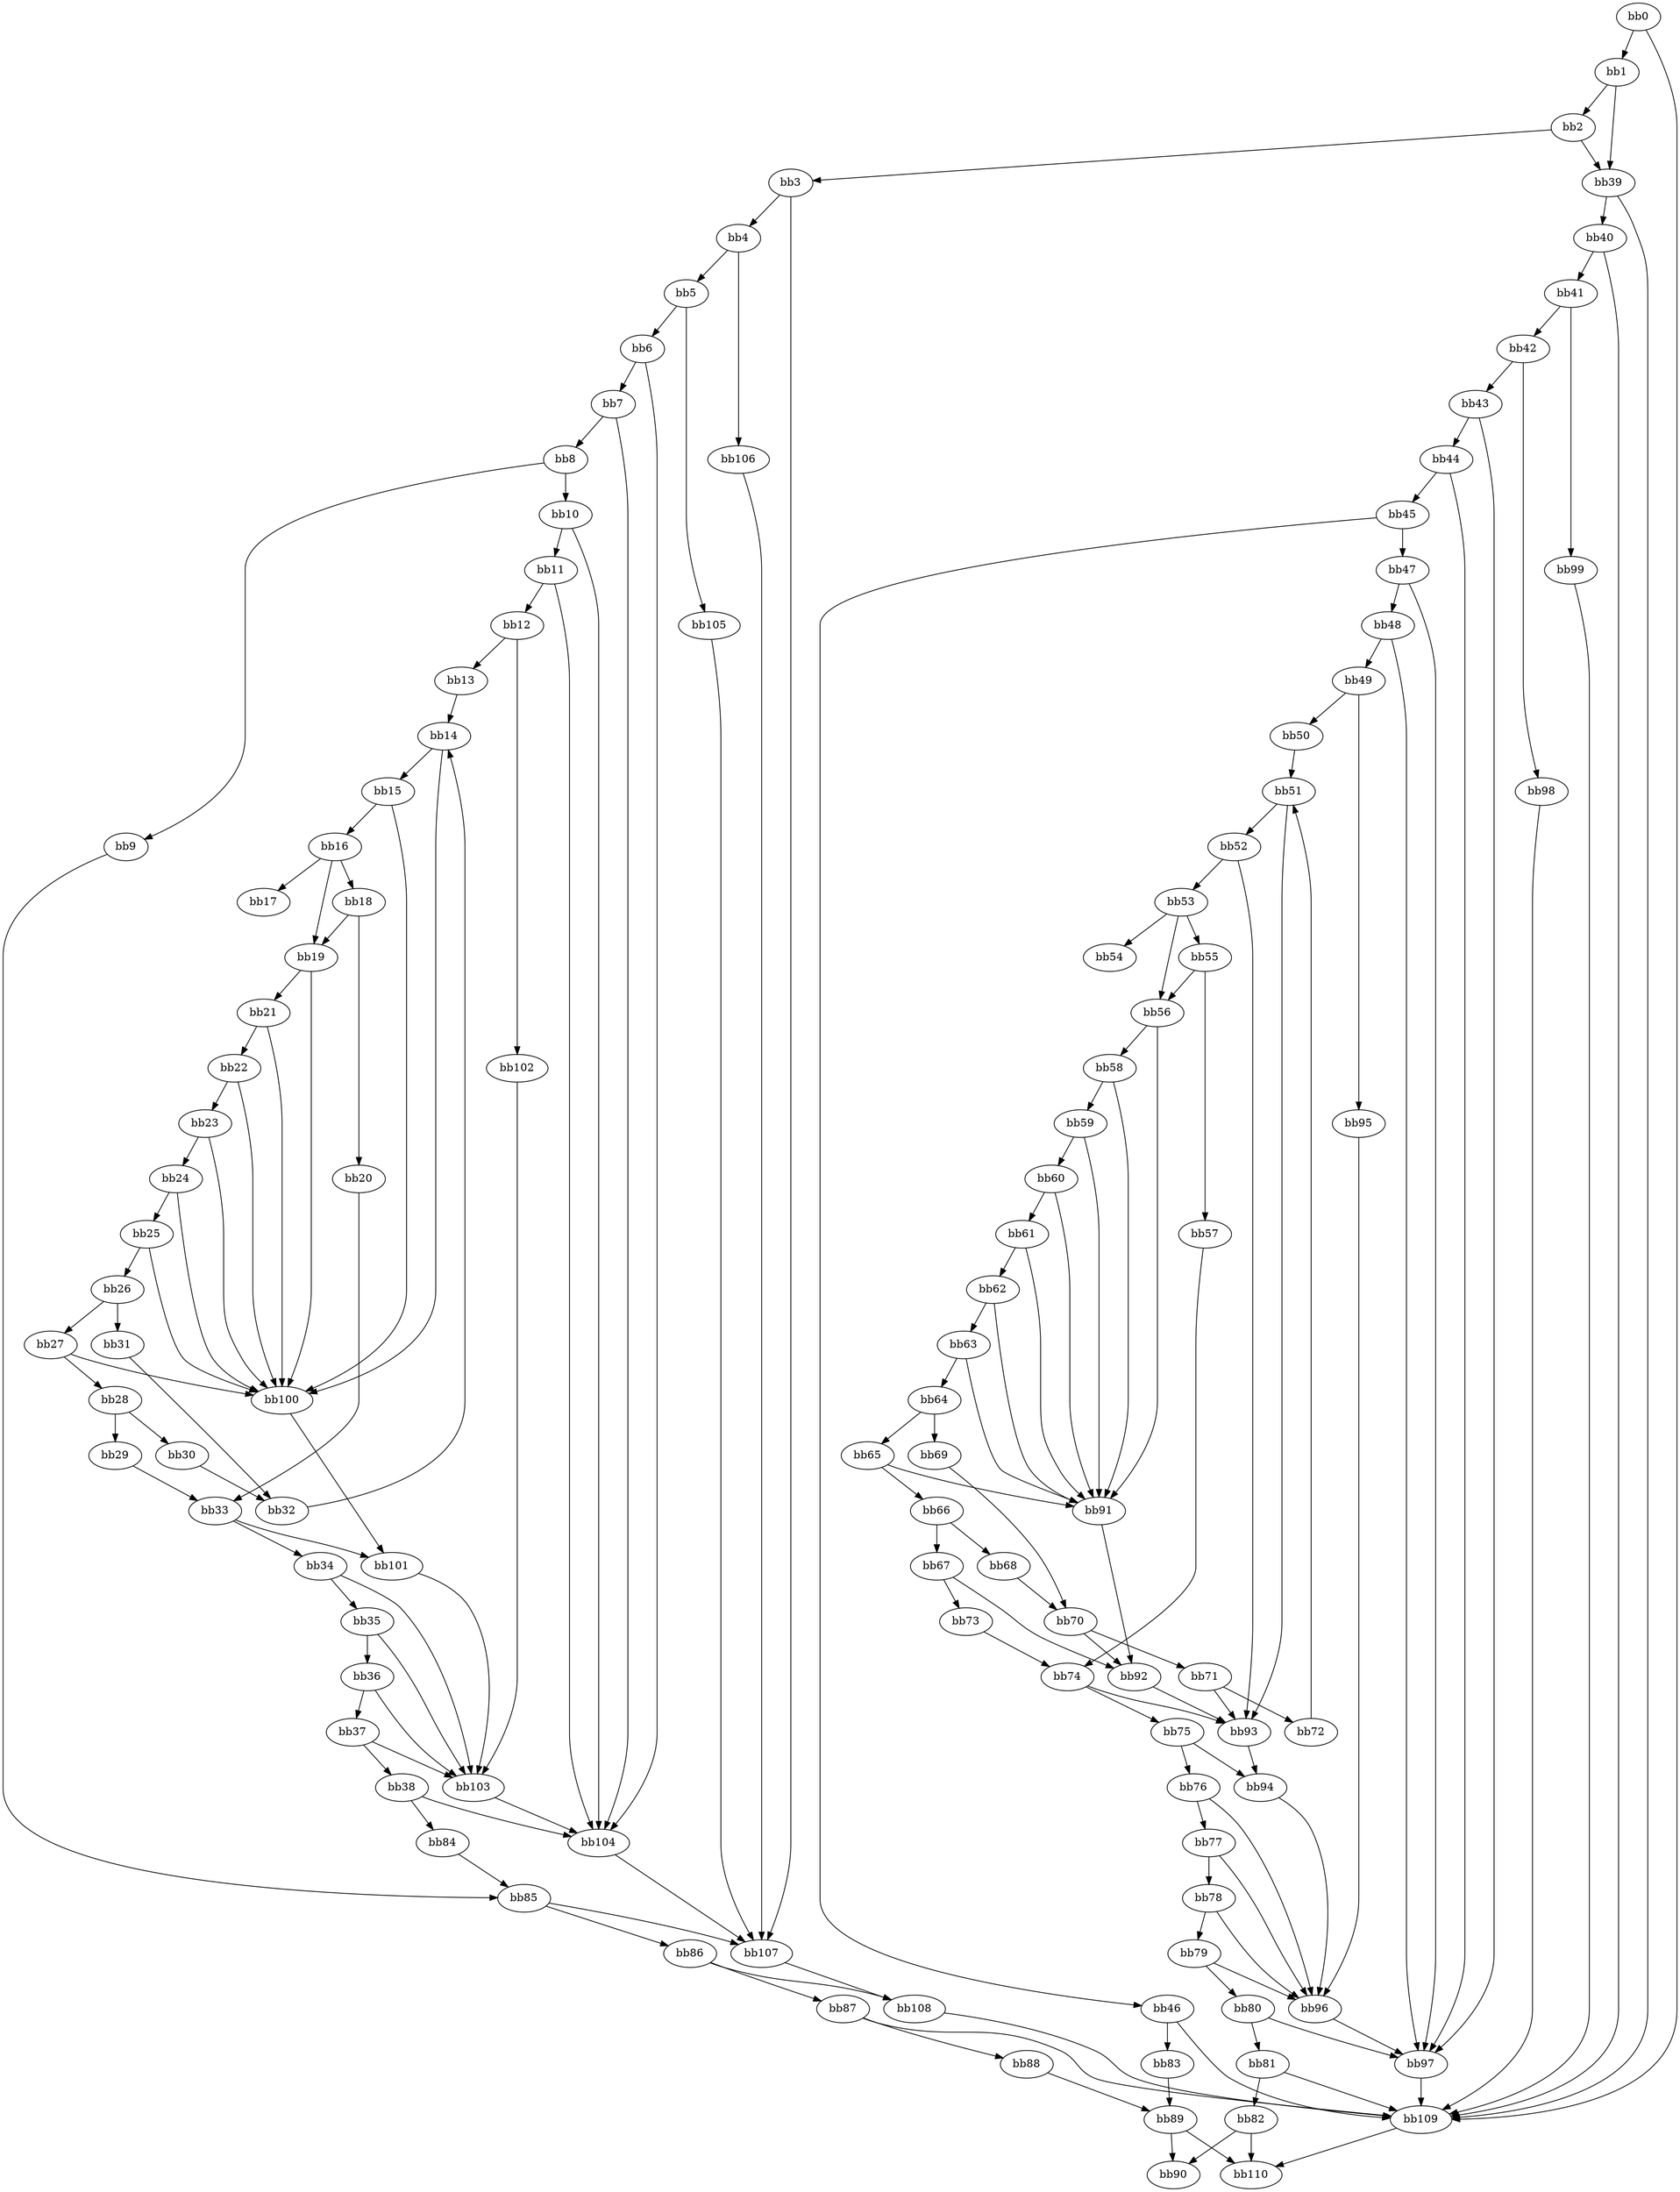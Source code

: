 digraph {
    0 [ label = "bb0\l" ]
    1 [ label = "bb1\l" ]
    2 [ label = "bb2\l" ]
    3 [ label = "bb3\l" ]
    4 [ label = "bb4\l" ]
    5 [ label = "bb5\l" ]
    6 [ label = "bb6\l" ]
    7 [ label = "bb7\l" ]
    8 [ label = "bb8\l" ]
    9 [ label = "bb9\l" ]
    10 [ label = "bb10\l" ]
    11 [ label = "bb11\l" ]
    12 [ label = "bb12\l" ]
    13 [ label = "bb13\l" ]
    14 [ label = "bb14\l" ]
    15 [ label = "bb15\l" ]
    16 [ label = "bb16\l" ]
    17 [ label = "bb17\l" ]
    18 [ label = "bb18\l" ]
    19 [ label = "bb19\l" ]
    20 [ label = "bb20\l" ]
    21 [ label = "bb21\l" ]
    22 [ label = "bb22\l" ]
    23 [ label = "bb23\l" ]
    24 [ label = "bb24\l" ]
    25 [ label = "bb25\l" ]
    26 [ label = "bb26\l" ]
    27 [ label = "bb27\l" ]
    28 [ label = "bb28\l" ]
    29 [ label = "bb29\l" ]
    30 [ label = "bb30\l" ]
    31 [ label = "bb31\l" ]
    32 [ label = "bb32\l" ]
    33 [ label = "bb33\l" ]
    34 [ label = "bb34\l" ]
    35 [ label = "bb35\l" ]
    36 [ label = "bb36\l" ]
    37 [ label = "bb37\l" ]
    38 [ label = "bb38\l" ]
    39 [ label = "bb39\l" ]
    40 [ label = "bb40\l" ]
    41 [ label = "bb41\l" ]
    42 [ label = "bb42\l" ]
    43 [ label = "bb43\l" ]
    44 [ label = "bb44\l" ]
    45 [ label = "bb45\l" ]
    46 [ label = "bb46\l" ]
    47 [ label = "bb47\l" ]
    48 [ label = "bb48\l" ]
    49 [ label = "bb49\l" ]
    50 [ label = "bb50\l" ]
    51 [ label = "bb51\l" ]
    52 [ label = "bb52\l" ]
    53 [ label = "bb53\l" ]
    54 [ label = "bb54\l" ]
    55 [ label = "bb55\l" ]
    56 [ label = "bb56\l" ]
    57 [ label = "bb57\l" ]
    58 [ label = "bb58\l" ]
    59 [ label = "bb59\l" ]
    60 [ label = "bb60\l" ]
    61 [ label = "bb61\l" ]
    62 [ label = "bb62\l" ]
    63 [ label = "bb63\l" ]
    64 [ label = "bb64\l" ]
    65 [ label = "bb65\l" ]
    66 [ label = "bb66\l" ]
    67 [ label = "bb67\l" ]
    68 [ label = "bb68\l" ]
    69 [ label = "bb69\l" ]
    70 [ label = "bb70\l" ]
    71 [ label = "bb71\l" ]
    72 [ label = "bb72\l" ]
    73 [ label = "bb73\l" ]
    74 [ label = "bb74\l" ]
    75 [ label = "bb75\l" ]
    76 [ label = "bb76\l" ]
    77 [ label = "bb77\l" ]
    78 [ label = "bb78\l" ]
    79 [ label = "bb79\l" ]
    80 [ label = "bb80\l" ]
    81 [ label = "bb81\l" ]
    82 [ label = "bb82\l" ]
    83 [ label = "bb83\l" ]
    84 [ label = "bb84\l" ]
    85 [ label = "bb85\l" ]
    86 [ label = "bb86\l" ]
    87 [ label = "bb87\l" ]
    88 [ label = "bb88\l" ]
    89 [ label = "bb89\l" ]
    90 [ label = "bb90\l" ]
    91 [ label = "bb91\l" ]
    92 [ label = "bb92\l" ]
    93 [ label = "bb93\l" ]
    94 [ label = "bb94\l" ]
    95 [ label = "bb95\l" ]
    96 [ label = "bb96\l" ]
    97 [ label = "bb97\l" ]
    98 [ label = "bb98\l" ]
    99 [ label = "bb99\l" ]
    100 [ label = "bb100\l" ]
    101 [ label = "bb101\l" ]
    102 [ label = "bb102\l" ]
    103 [ label = "bb103\l" ]
    104 [ label = "bb104\l" ]
    105 [ label = "bb105\l" ]
    106 [ label = "bb106\l" ]
    107 [ label = "bb107\l" ]
    108 [ label = "bb108\l" ]
    109 [ label = "bb109\l" ]
    110 [ label = "bb110\l" ]
    0 -> 1 [ ]
    0 -> 109 [ ]
    1 -> 2 [ ]
    1 -> 39 [ ]
    2 -> 3 [ ]
    2 -> 39 [ ]
    3 -> 4 [ ]
    3 -> 107 [ ]
    4 -> 5 [ ]
    4 -> 106 [ ]
    5 -> 6 [ ]
    5 -> 105 [ ]
    6 -> 7 [ ]
    6 -> 104 [ ]
    7 -> 8 [ ]
    7 -> 104 [ ]
    8 -> 9 [ ]
    8 -> 10 [ ]
    9 -> 85 [ ]
    10 -> 11 [ ]
    10 -> 104 [ ]
    11 -> 12 [ ]
    11 -> 104 [ ]
    12 -> 13 [ ]
    12 -> 102 [ ]
    13 -> 14 [ ]
    14 -> 15 [ ]
    14 -> 100 [ ]
    15 -> 16 [ ]
    15 -> 100 [ ]
    16 -> 17 [ ]
    16 -> 18 [ ]
    16 -> 19 [ ]
    18 -> 19 [ ]
    18 -> 20 [ ]
    19 -> 21 [ ]
    19 -> 100 [ ]
    20 -> 33 [ ]
    21 -> 22 [ ]
    21 -> 100 [ ]
    22 -> 23 [ ]
    22 -> 100 [ ]
    23 -> 24 [ ]
    23 -> 100 [ ]
    24 -> 25 [ ]
    24 -> 100 [ ]
    25 -> 26 [ ]
    25 -> 100 [ ]
    26 -> 27 [ ]
    26 -> 31 [ ]
    27 -> 28 [ ]
    27 -> 100 [ ]
    28 -> 29 [ ]
    28 -> 30 [ ]
    29 -> 33 [ ]
    30 -> 32 [ ]
    31 -> 32 [ ]
    32 -> 14 [ ]
    33 -> 34 [ ]
    33 -> 101 [ ]
    34 -> 35 [ ]
    34 -> 103 [ ]
    35 -> 36 [ ]
    35 -> 103 [ ]
    36 -> 37 [ ]
    36 -> 103 [ ]
    37 -> 38 [ ]
    37 -> 103 [ ]
    38 -> 84 [ ]
    38 -> 104 [ ]
    39 -> 40 [ ]
    39 -> 109 [ ]
    40 -> 41 [ ]
    40 -> 109 [ ]
    41 -> 42 [ ]
    41 -> 99 [ ]
    42 -> 43 [ ]
    42 -> 98 [ ]
    43 -> 44 [ ]
    43 -> 97 [ ]
    44 -> 45 [ ]
    44 -> 97 [ ]
    45 -> 46 [ ]
    45 -> 47 [ ]
    46 -> 83 [ ]
    46 -> 109 [ ]
    47 -> 48 [ ]
    47 -> 97 [ ]
    48 -> 49 [ ]
    48 -> 97 [ ]
    49 -> 50 [ ]
    49 -> 95 [ ]
    50 -> 51 [ ]
    51 -> 52 [ ]
    51 -> 93 [ ]
    52 -> 53 [ ]
    52 -> 93 [ ]
    53 -> 54 [ ]
    53 -> 55 [ ]
    53 -> 56 [ ]
    55 -> 56 [ ]
    55 -> 57 [ ]
    56 -> 58 [ ]
    56 -> 91 [ ]
    57 -> 74 [ ]
    58 -> 59 [ ]
    58 -> 91 [ ]
    59 -> 60 [ ]
    59 -> 91 [ ]
    60 -> 61 [ ]
    60 -> 91 [ ]
    61 -> 62 [ ]
    61 -> 91 [ ]
    62 -> 63 [ ]
    62 -> 91 [ ]
    63 -> 64 [ ]
    63 -> 91 [ ]
    64 -> 65 [ ]
    64 -> 69 [ ]
    65 -> 66 [ ]
    65 -> 91 [ ]
    66 -> 67 [ ]
    66 -> 68 [ ]
    67 -> 73 [ ]
    67 -> 92 [ ]
    68 -> 70 [ ]
    69 -> 70 [ ]
    70 -> 71 [ ]
    70 -> 92 [ ]
    71 -> 72 [ ]
    71 -> 93 [ ]
    72 -> 51 [ ]
    73 -> 74 [ ]
    74 -> 75 [ ]
    74 -> 93 [ ]
    75 -> 76 [ ]
    75 -> 94 [ ]
    76 -> 77 [ ]
    76 -> 96 [ ]
    77 -> 78 [ ]
    77 -> 96 [ ]
    78 -> 79 [ ]
    78 -> 96 [ ]
    79 -> 80 [ ]
    79 -> 96 [ ]
    80 -> 81 [ ]
    80 -> 97 [ ]
    81 -> 82 [ ]
    81 -> 109 [ ]
    82 -> 90 [ ]
    82 -> 110 [ ]
    83 -> 89 [ ]
    84 -> 85 [ ]
    85 -> 86 [ ]
    85 -> 107 [ ]
    86 -> 87 [ ]
    86 -> 108 [ ]
    87 -> 88 [ ]
    87 -> 109 [ ]
    88 -> 89 [ ]
    89 -> 90 [ ]
    89 -> 110 [ ]
    91 -> 92 [ ]
    92 -> 93 [ ]
    93 -> 94 [ ]
    94 -> 96 [ ]
    95 -> 96 [ ]
    96 -> 97 [ ]
    97 -> 109 [ ]
    98 -> 109 [ ]
    99 -> 109 [ ]
    100 -> 101 [ ]
    101 -> 103 [ ]
    102 -> 103 [ ]
    103 -> 104 [ ]
    104 -> 107 [ ]
    105 -> 107 [ ]
    106 -> 107 [ ]
    107 -> 108 [ ]
    108 -> 109 [ ]
    109 -> 110 [ ]
}

